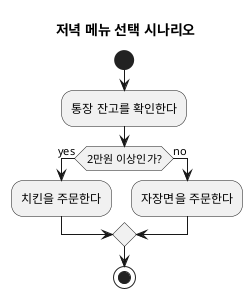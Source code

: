 @startuml

title 저녁 메뉴 선택 시나리오


start

:통장 잔고를 확인한다; 

if (2만원 이상인가?) then (yes)
  :치킨을 주문한다;
else (no)
  :자장면을 주문한다;
endif

stop

@enduml

